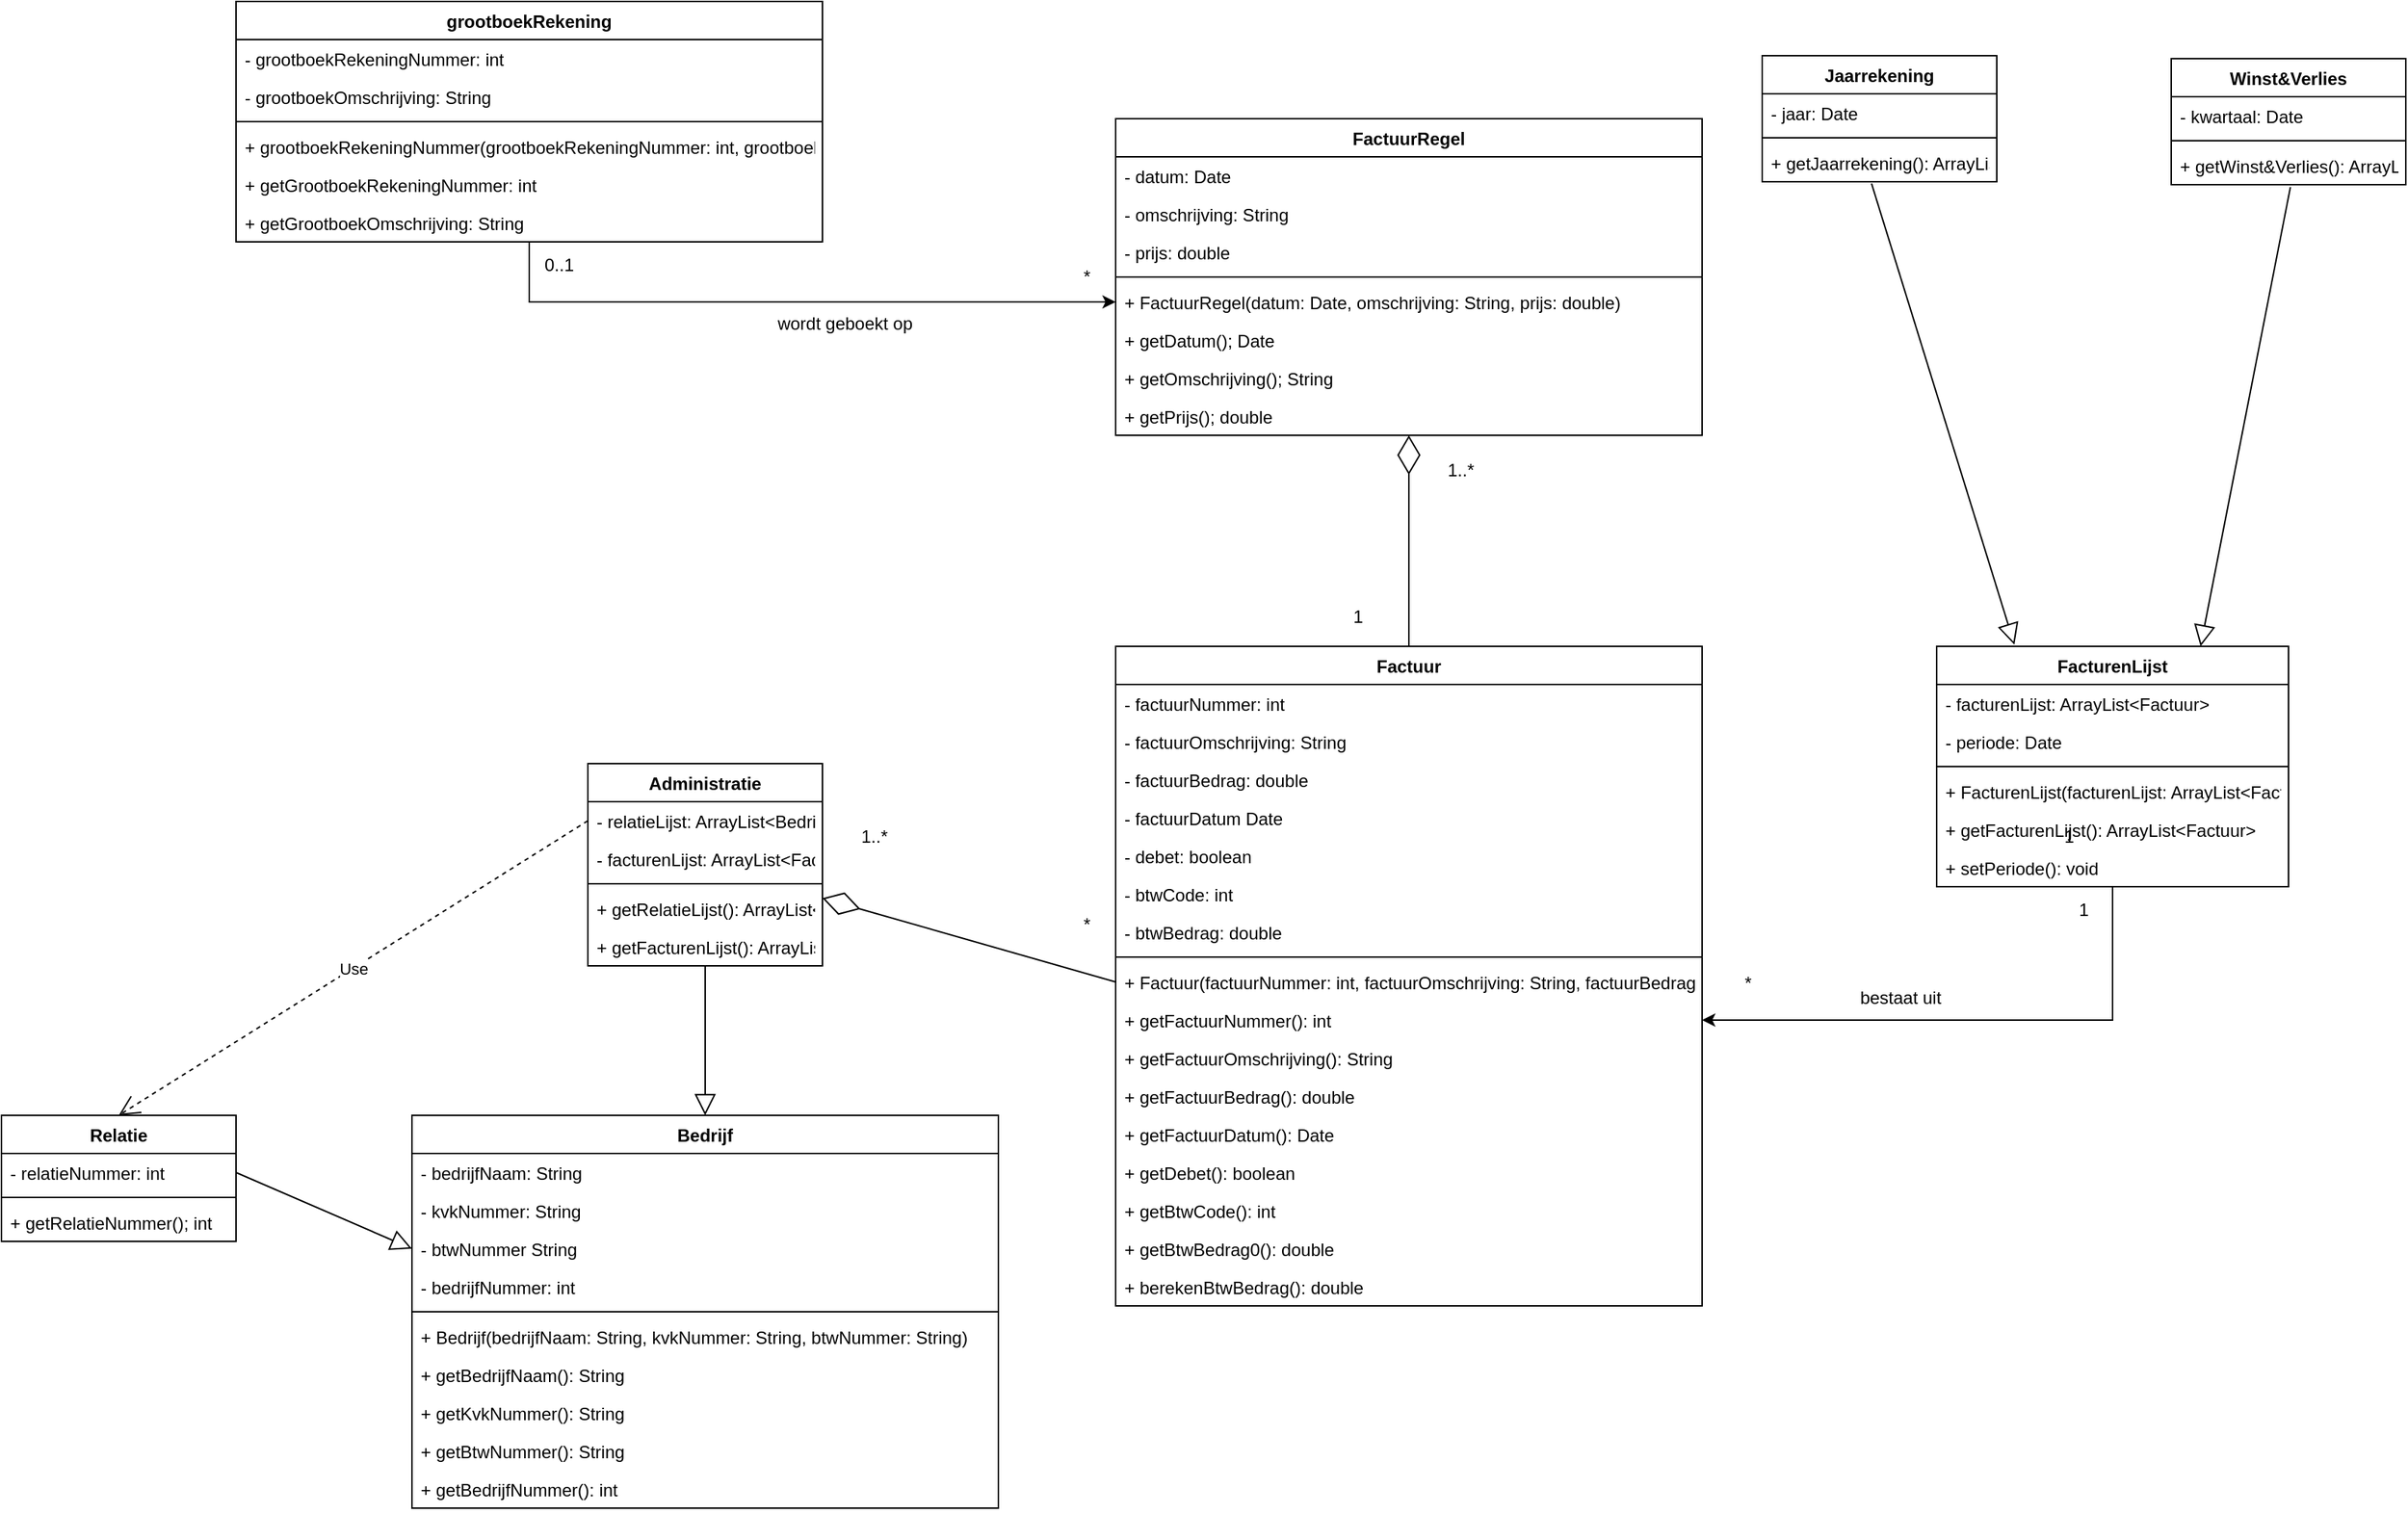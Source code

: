 <mxfile version="17.4.1" type="device"><diagram id="mkzuZ917G1VHubumlOEo" name="Page-1"><mxGraphModel dx="1973" dy="526" grid="1" gridSize="10" guides="1" tooltips="1" connect="1" arrows="1" fold="1" page="1" pageScale="1" pageWidth="827" pageHeight="1169" math="0" shadow="0"><root><mxCell id="0"/><mxCell id="1" parent="0"/><mxCell id="XPGTfrR3MGJaPOTWQMiQ-1" value="Bedrijf" style="swimlane;fontStyle=1;align=center;verticalAlign=top;childLayout=stackLayout;horizontal=1;startSize=26;horizontalStack=0;resizeParent=1;resizeParentMax=0;resizeLast=0;collapsible=1;marginBottom=0;" parent="1" vertex="1"><mxGeometry x="240" y="800" width="400" height="268" as="geometry"/></mxCell><mxCell id="XPGTfrR3MGJaPOTWQMiQ-2" value="- bedrijfNaam: String" style="text;strokeColor=none;fillColor=none;align=left;verticalAlign=top;spacingLeft=4;spacingRight=4;overflow=hidden;rotatable=0;points=[[0,0.5],[1,0.5]];portConstraint=eastwest;" parent="XPGTfrR3MGJaPOTWQMiQ-1" vertex="1"><mxGeometry y="26" width="400" height="26" as="geometry"/></mxCell><mxCell id="XPGTfrR3MGJaPOTWQMiQ-6" value="- kvkNummer: String" style="text;strokeColor=none;fillColor=none;align=left;verticalAlign=top;spacingLeft=4;spacingRight=4;overflow=hidden;rotatable=0;points=[[0,0.5],[1,0.5]];portConstraint=eastwest;" parent="XPGTfrR3MGJaPOTWQMiQ-1" vertex="1"><mxGeometry y="52" width="400" height="26" as="geometry"/></mxCell><mxCell id="XPGTfrR3MGJaPOTWQMiQ-5" value="- btwNummer String" style="text;strokeColor=none;fillColor=none;align=left;verticalAlign=top;spacingLeft=4;spacingRight=4;overflow=hidden;rotatable=0;points=[[0,0.5],[1,0.5]];portConstraint=eastwest;" parent="XPGTfrR3MGJaPOTWQMiQ-1" vertex="1"><mxGeometry y="78" width="400" height="26" as="geometry"/></mxCell><mxCell id="XPGTfrR3MGJaPOTWQMiQ-7" value="- bedrijfNummer: int" style="text;strokeColor=none;fillColor=none;align=left;verticalAlign=top;spacingLeft=4;spacingRight=4;overflow=hidden;rotatable=0;points=[[0,0.5],[1,0.5]];portConstraint=eastwest;fontStyle=0" parent="XPGTfrR3MGJaPOTWQMiQ-1" vertex="1"><mxGeometry y="104" width="400" height="26" as="geometry"/></mxCell><mxCell id="XPGTfrR3MGJaPOTWQMiQ-3" value="" style="line;strokeWidth=1;fillColor=none;align=left;verticalAlign=middle;spacingTop=-1;spacingLeft=3;spacingRight=3;rotatable=0;labelPosition=right;points=[];portConstraint=eastwest;" parent="XPGTfrR3MGJaPOTWQMiQ-1" vertex="1"><mxGeometry y="130" width="400" height="8" as="geometry"/></mxCell><mxCell id="XPGTfrR3MGJaPOTWQMiQ-4" value="+ Bedrijf(bedrijfNaam: String, kvkNummer: String, btwNummer: String)" style="text;strokeColor=none;fillColor=none;align=left;verticalAlign=top;spacingLeft=4;spacingRight=4;overflow=hidden;rotatable=0;points=[[0,0.5],[1,0.5]];portConstraint=eastwest;" parent="XPGTfrR3MGJaPOTWQMiQ-1" vertex="1"><mxGeometry y="138" width="400" height="26" as="geometry"/></mxCell><mxCell id="XPGTfrR3MGJaPOTWQMiQ-8" value="+ getBedrijfNaam(): String " style="text;strokeColor=none;fillColor=none;align=left;verticalAlign=top;spacingLeft=4;spacingRight=4;overflow=hidden;rotatable=0;points=[[0,0.5],[1,0.5]];portConstraint=eastwest;" parent="XPGTfrR3MGJaPOTWQMiQ-1" vertex="1"><mxGeometry y="164" width="400" height="26" as="geometry"/></mxCell><mxCell id="dDGrcOqM9f58FqGELXW6-71" value="+ getKvkNummer(): String" style="text;strokeColor=none;fillColor=none;align=left;verticalAlign=top;spacingLeft=4;spacingRight=4;overflow=hidden;rotatable=0;points=[[0,0.5],[1,0.5]];portConstraint=eastwest;" parent="XPGTfrR3MGJaPOTWQMiQ-1" vertex="1"><mxGeometry y="190" width="400" height="26" as="geometry"/></mxCell><mxCell id="dDGrcOqM9f58FqGELXW6-72" value="+ getBtwNummer(): String" style="text;strokeColor=none;fillColor=none;align=left;verticalAlign=top;spacingLeft=4;spacingRight=4;overflow=hidden;rotatable=0;points=[[0,0.5],[1,0.5]];portConstraint=eastwest;" parent="XPGTfrR3MGJaPOTWQMiQ-1" vertex="1"><mxGeometry y="216" width="400" height="26" as="geometry"/></mxCell><mxCell id="dDGrcOqM9f58FqGELXW6-73" value="+ getBedrijfNummer(): int" style="text;strokeColor=none;fillColor=none;align=left;verticalAlign=top;spacingLeft=4;spacingRight=4;overflow=hidden;rotatable=0;points=[[0,0.5],[1,0.5]];portConstraint=eastwest;" parent="XPGTfrR3MGJaPOTWQMiQ-1" vertex="1"><mxGeometry y="242" width="400" height="26" as="geometry"/></mxCell><mxCell id="XPGTfrR3MGJaPOTWQMiQ-9" value="Factuur" style="swimlane;fontStyle=1;align=center;verticalAlign=top;childLayout=stackLayout;horizontal=1;startSize=26;horizontalStack=0;resizeParent=1;resizeParentMax=0;resizeLast=0;collapsible=1;marginBottom=0;" parent="1" vertex="1"><mxGeometry x="720" y="480" width="400" height="450" as="geometry"/></mxCell><mxCell id="XPGTfrR3MGJaPOTWQMiQ-10" value="- factuurNummer: int" style="text;strokeColor=none;fillColor=none;align=left;verticalAlign=top;spacingLeft=4;spacingRight=4;overflow=hidden;rotatable=0;points=[[0,0.5],[1,0.5]];portConstraint=eastwest;" parent="XPGTfrR3MGJaPOTWQMiQ-9" vertex="1"><mxGeometry y="26" width="400" height="26" as="geometry"/></mxCell><mxCell id="XPGTfrR3MGJaPOTWQMiQ-13" value="- factuurOmschrijving: String" style="text;strokeColor=none;fillColor=none;align=left;verticalAlign=top;spacingLeft=4;spacingRight=4;overflow=hidden;rotatable=0;points=[[0,0.5],[1,0.5]];portConstraint=eastwest;" parent="XPGTfrR3MGJaPOTWQMiQ-9" vertex="1"><mxGeometry y="52" width="400" height="26" as="geometry"/></mxCell><mxCell id="XPGTfrR3MGJaPOTWQMiQ-14" value="- factuurBedrag: double" style="text;strokeColor=none;fillColor=none;align=left;verticalAlign=top;spacingLeft=4;spacingRight=4;overflow=hidden;rotatable=0;points=[[0,0.5],[1,0.5]];portConstraint=eastwest;" parent="XPGTfrR3MGJaPOTWQMiQ-9" vertex="1"><mxGeometry y="78" width="400" height="26" as="geometry"/></mxCell><mxCell id="XPGTfrR3MGJaPOTWQMiQ-15" value="- factuurDatum Date" style="text;strokeColor=none;fillColor=none;align=left;verticalAlign=top;spacingLeft=4;spacingRight=4;overflow=hidden;rotatable=0;points=[[0,0.5],[1,0.5]];portConstraint=eastwest;" parent="XPGTfrR3MGJaPOTWQMiQ-9" vertex="1"><mxGeometry y="104" width="400" height="26" as="geometry"/></mxCell><mxCell id="XPGTfrR3MGJaPOTWQMiQ-16" value="- debet: boolean" style="text;strokeColor=none;fillColor=none;align=left;verticalAlign=top;spacingLeft=4;spacingRight=4;overflow=hidden;rotatable=0;points=[[0,0.5],[1,0.5]];portConstraint=eastwest;" parent="XPGTfrR3MGJaPOTWQMiQ-9" vertex="1"><mxGeometry y="130" width="400" height="26" as="geometry"/></mxCell><mxCell id="XPGTfrR3MGJaPOTWQMiQ-17" value="- btwCode: int" style="text;strokeColor=none;fillColor=none;align=left;verticalAlign=top;spacingLeft=4;spacingRight=4;overflow=hidden;rotatable=0;points=[[0,0.5],[1,0.5]];portConstraint=eastwest;" parent="XPGTfrR3MGJaPOTWQMiQ-9" vertex="1"><mxGeometry y="156" width="400" height="26" as="geometry"/></mxCell><mxCell id="XPGTfrR3MGJaPOTWQMiQ-18" value="- btwBedrag: double" style="text;strokeColor=none;fillColor=none;align=left;verticalAlign=top;spacingLeft=4;spacingRight=4;overflow=hidden;rotatable=0;points=[[0,0.5],[1,0.5]];portConstraint=eastwest;" parent="XPGTfrR3MGJaPOTWQMiQ-9" vertex="1"><mxGeometry y="182" width="400" height="26" as="geometry"/></mxCell><mxCell id="XPGTfrR3MGJaPOTWQMiQ-11" value="" style="line;strokeWidth=1;fillColor=none;align=left;verticalAlign=middle;spacingTop=-1;spacingLeft=3;spacingRight=3;rotatable=0;labelPosition=right;points=[];portConstraint=eastwest;" parent="XPGTfrR3MGJaPOTWQMiQ-9" vertex="1"><mxGeometry y="208" width="400" height="8" as="geometry"/></mxCell><mxCell id="XPGTfrR3MGJaPOTWQMiQ-12" value="+ Factuur(factuurNummer: int, factuurOmschrijving: String, factuurBedrag: double, factuurDatum: Date, debet: boolean, btwCode: int, btwBedrag: int)" style="text;strokeColor=none;fillColor=none;align=left;verticalAlign=top;spacingLeft=4;spacingRight=4;overflow=hidden;rotatable=0;points=[[0,0.5],[1,0.5]];portConstraint=eastwest;" parent="XPGTfrR3MGJaPOTWQMiQ-9" vertex="1"><mxGeometry y="216" width="400" height="26" as="geometry"/></mxCell><mxCell id="dDGrcOqM9f58FqGELXW6-3" value="+ getFactuurNummer(): int" style="text;strokeColor=none;fillColor=none;align=left;verticalAlign=top;spacingLeft=4;spacingRight=4;overflow=hidden;rotatable=0;points=[[0,0.5],[1,0.5]];portConstraint=eastwest;" parent="XPGTfrR3MGJaPOTWQMiQ-9" vertex="1"><mxGeometry y="242" width="400" height="26" as="geometry"/></mxCell><mxCell id="dDGrcOqM9f58FqGELXW6-62" value="+ getFactuurOmschrijving(): String" style="text;strokeColor=none;fillColor=none;align=left;verticalAlign=top;spacingLeft=4;spacingRight=4;overflow=hidden;rotatable=0;points=[[0,0.5],[1,0.5]];portConstraint=eastwest;" parent="XPGTfrR3MGJaPOTWQMiQ-9" vertex="1"><mxGeometry y="268" width="400" height="26" as="geometry"/></mxCell><mxCell id="dDGrcOqM9f58FqGELXW6-63" value="+ getFactuurBedrag(): double" style="text;strokeColor=none;fillColor=none;align=left;verticalAlign=top;spacingLeft=4;spacingRight=4;overflow=hidden;rotatable=0;points=[[0,0.5],[1,0.5]];portConstraint=eastwest;" parent="XPGTfrR3MGJaPOTWQMiQ-9" vertex="1"><mxGeometry y="294" width="400" height="26" as="geometry"/></mxCell><mxCell id="dDGrcOqM9f58FqGELXW6-64" value="+ getFactuurDatum(): Date" style="text;strokeColor=none;fillColor=none;align=left;verticalAlign=top;spacingLeft=4;spacingRight=4;overflow=hidden;rotatable=0;points=[[0,0.5],[1,0.5]];portConstraint=eastwest;" parent="XPGTfrR3MGJaPOTWQMiQ-9" vertex="1"><mxGeometry y="320" width="400" height="26" as="geometry"/></mxCell><mxCell id="dDGrcOqM9f58FqGELXW6-65" value="+ getDebet(): boolean" style="text;strokeColor=none;fillColor=none;align=left;verticalAlign=top;spacingLeft=4;spacingRight=4;overflow=hidden;rotatable=0;points=[[0,0.5],[1,0.5]];portConstraint=eastwest;" parent="XPGTfrR3MGJaPOTWQMiQ-9" vertex="1"><mxGeometry y="346" width="400" height="26" as="geometry"/></mxCell><mxCell id="dDGrcOqM9f58FqGELXW6-66" value="+ getBtwCode(): int" style="text;strokeColor=none;fillColor=none;align=left;verticalAlign=top;spacingLeft=4;spacingRight=4;overflow=hidden;rotatable=0;points=[[0,0.5],[1,0.5]];portConstraint=eastwest;" parent="XPGTfrR3MGJaPOTWQMiQ-9" vertex="1"><mxGeometry y="372" width="400" height="26" as="geometry"/></mxCell><mxCell id="dDGrcOqM9f58FqGELXW6-67" value="+ getBtwBedrag0(): double" style="text;strokeColor=none;fillColor=none;align=left;verticalAlign=top;spacingLeft=4;spacingRight=4;overflow=hidden;rotatable=0;points=[[0,0.5],[1,0.5]];portConstraint=eastwest;" parent="XPGTfrR3MGJaPOTWQMiQ-9" vertex="1"><mxGeometry y="398" width="400" height="26" as="geometry"/></mxCell><mxCell id="dDGrcOqM9f58FqGELXW6-4" value="+ berekenBtwBedrag(): double" style="text;strokeColor=none;fillColor=none;align=left;verticalAlign=top;spacingLeft=4;spacingRight=4;overflow=hidden;rotatable=0;points=[[0,0.5],[1,0.5]];portConstraint=eastwest;" parent="XPGTfrR3MGJaPOTWQMiQ-9" vertex="1"><mxGeometry y="424" width="400" height="26" as="geometry"/></mxCell><mxCell id="XPGTfrR3MGJaPOTWQMiQ-23" value="FactuurRegel" style="swimlane;fontStyle=1;align=center;verticalAlign=top;childLayout=stackLayout;horizontal=1;startSize=26;horizontalStack=0;resizeParent=1;resizeParentMax=0;resizeLast=0;collapsible=1;marginBottom=0;" parent="1" vertex="1"><mxGeometry x="720" y="120" width="400" height="216" as="geometry"/></mxCell><mxCell id="XPGTfrR3MGJaPOTWQMiQ-24" value="- datum: Date" style="text;strokeColor=none;fillColor=none;align=left;verticalAlign=top;spacingLeft=4;spacingRight=4;overflow=hidden;rotatable=0;points=[[0,0.5],[1,0.5]];portConstraint=eastwest;" parent="XPGTfrR3MGJaPOTWQMiQ-23" vertex="1"><mxGeometry y="26" width="400" height="26" as="geometry"/></mxCell><mxCell id="XPGTfrR3MGJaPOTWQMiQ-28" value="- omschrijving: String" style="text;strokeColor=none;fillColor=none;align=left;verticalAlign=top;spacingLeft=4;spacingRight=4;overflow=hidden;rotatable=0;points=[[0,0.5],[1,0.5]];portConstraint=eastwest;" parent="XPGTfrR3MGJaPOTWQMiQ-23" vertex="1"><mxGeometry y="52" width="400" height="26" as="geometry"/></mxCell><mxCell id="XPGTfrR3MGJaPOTWQMiQ-29" value="- prijs: double" style="text;strokeColor=none;fillColor=none;align=left;verticalAlign=top;spacingLeft=4;spacingRight=4;overflow=hidden;rotatable=0;points=[[0,0.5],[1,0.5]];portConstraint=eastwest;" parent="XPGTfrR3MGJaPOTWQMiQ-23" vertex="1"><mxGeometry y="78" width="400" height="26" as="geometry"/></mxCell><mxCell id="XPGTfrR3MGJaPOTWQMiQ-25" value="" style="line;strokeWidth=1;fillColor=none;align=left;verticalAlign=middle;spacingTop=-1;spacingLeft=3;spacingRight=3;rotatable=0;labelPosition=right;points=[];portConstraint=eastwest;" parent="XPGTfrR3MGJaPOTWQMiQ-23" vertex="1"><mxGeometry y="104" width="400" height="8" as="geometry"/></mxCell><mxCell id="XPGTfrR3MGJaPOTWQMiQ-26" value="+ FactuurRegel(datum: Date, omschrijving: String, prijs: double)" style="text;strokeColor=none;fillColor=none;align=left;verticalAlign=top;spacingLeft=4;spacingRight=4;overflow=hidden;rotatable=0;points=[[0,0.5],[1,0.5]];portConstraint=eastwest;" parent="XPGTfrR3MGJaPOTWQMiQ-23" vertex="1"><mxGeometry y="112" width="400" height="26" as="geometry"/></mxCell><mxCell id="dDGrcOqM9f58FqGELXW6-68" value="+ getDatum(); Date" style="text;strokeColor=none;fillColor=none;align=left;verticalAlign=top;spacingLeft=4;spacingRight=4;overflow=hidden;rotatable=0;points=[[0,0.5],[1,0.5]];portConstraint=eastwest;" parent="XPGTfrR3MGJaPOTWQMiQ-23" vertex="1"><mxGeometry y="138" width="400" height="26" as="geometry"/></mxCell><mxCell id="dDGrcOqM9f58FqGELXW6-69" value="+ getOmschrijving(); String" style="text;strokeColor=none;fillColor=none;align=left;verticalAlign=top;spacingLeft=4;spacingRight=4;overflow=hidden;rotatable=0;points=[[0,0.5],[1,0.5]];portConstraint=eastwest;" parent="XPGTfrR3MGJaPOTWQMiQ-23" vertex="1"><mxGeometry y="164" width="400" height="26" as="geometry"/></mxCell><mxCell id="dDGrcOqM9f58FqGELXW6-70" value="+ getPrijs(); double" style="text;strokeColor=none;fillColor=none;align=left;verticalAlign=top;spacingLeft=4;spacingRight=4;overflow=hidden;rotatable=0;points=[[0,0.5],[1,0.5]];portConstraint=eastwest;" parent="XPGTfrR3MGJaPOTWQMiQ-23" vertex="1"><mxGeometry y="190" width="400" height="26" as="geometry"/></mxCell><mxCell id="XPGTfrR3MGJaPOTWQMiQ-34" value="Relatie" style="swimlane;fontStyle=1;align=center;verticalAlign=top;childLayout=stackLayout;horizontal=1;startSize=26;horizontalStack=0;resizeParent=1;resizeParentMax=0;resizeLast=0;collapsible=1;marginBottom=0;" parent="1" vertex="1"><mxGeometry x="-40" y="800" width="160" height="86" as="geometry"/></mxCell><mxCell id="XPGTfrR3MGJaPOTWQMiQ-35" value="- relatieNummer: int" style="text;strokeColor=none;fillColor=none;align=left;verticalAlign=top;spacingLeft=4;spacingRight=4;overflow=hidden;rotatable=0;points=[[0,0.5],[1,0.5]];portConstraint=eastwest;" parent="XPGTfrR3MGJaPOTWQMiQ-34" vertex="1"><mxGeometry y="26" width="160" height="26" as="geometry"/></mxCell><mxCell id="XPGTfrR3MGJaPOTWQMiQ-36" value="" style="line;strokeWidth=1;fillColor=none;align=left;verticalAlign=middle;spacingTop=-1;spacingLeft=3;spacingRight=3;rotatable=0;labelPosition=right;points=[];portConstraint=eastwest;" parent="XPGTfrR3MGJaPOTWQMiQ-34" vertex="1"><mxGeometry y="52" width="160" height="8" as="geometry"/></mxCell><mxCell id="XPGTfrR3MGJaPOTWQMiQ-37" value="+ getRelatieNummer(); int" style="text;strokeColor=none;fillColor=none;align=left;verticalAlign=top;spacingLeft=4;spacingRight=4;overflow=hidden;rotatable=0;points=[[0,0.5],[1,0.5]];portConstraint=eastwest;" parent="XPGTfrR3MGJaPOTWQMiQ-34" vertex="1"><mxGeometry y="60" width="160" height="26" as="geometry"/></mxCell><mxCell id="XPGTfrR3MGJaPOTWQMiQ-38" value="Administratie" style="swimlane;fontStyle=1;align=center;verticalAlign=top;childLayout=stackLayout;horizontal=1;startSize=26;horizontalStack=0;resizeParent=1;resizeParentMax=0;resizeLast=0;collapsible=1;marginBottom=0;" parent="1" vertex="1"><mxGeometry x="360" y="560" width="160" height="138" as="geometry"/></mxCell><mxCell id="XPGTfrR3MGJaPOTWQMiQ-39" value="- relatieLijst: ArrayList&lt;Bedrijf&gt;" style="text;strokeColor=none;fillColor=none;align=left;verticalAlign=top;spacingLeft=4;spacingRight=4;overflow=hidden;rotatable=0;points=[[0,0.5],[1,0.5]];portConstraint=eastwest;" parent="XPGTfrR3MGJaPOTWQMiQ-38" vertex="1"><mxGeometry y="26" width="160" height="26" as="geometry"/></mxCell><mxCell id="pHk05v22YNtbFcCUA52w-1" value="- facturenLijst: ArrayList&lt;Facturen&gt;" style="text;strokeColor=none;fillColor=none;align=left;verticalAlign=top;spacingLeft=4;spacingRight=4;overflow=hidden;rotatable=0;points=[[0,0.5],[1,0.5]];portConstraint=eastwest;" vertex="1" parent="XPGTfrR3MGJaPOTWQMiQ-38"><mxGeometry y="52" width="160" height="26" as="geometry"/></mxCell><mxCell id="XPGTfrR3MGJaPOTWQMiQ-40" value="" style="line;strokeWidth=1;fillColor=none;align=left;verticalAlign=middle;spacingTop=-1;spacingLeft=3;spacingRight=3;rotatable=0;labelPosition=right;points=[];portConstraint=eastwest;" parent="XPGTfrR3MGJaPOTWQMiQ-38" vertex="1"><mxGeometry y="78" width="160" height="8" as="geometry"/></mxCell><mxCell id="XPGTfrR3MGJaPOTWQMiQ-41" value="+ getRelatieLijst(): ArrayList&lt;Bedrijf&gt;" style="text;strokeColor=none;fillColor=none;align=left;verticalAlign=top;spacingLeft=4;spacingRight=4;overflow=hidden;rotatable=0;points=[[0,0.5],[1,0.5]];portConstraint=eastwest;" parent="XPGTfrR3MGJaPOTWQMiQ-38" vertex="1"><mxGeometry y="86" width="160" height="26" as="geometry"/></mxCell><mxCell id="pHk05v22YNtbFcCUA52w-3" value="+ getFacturenLijst(): ArrayList&lt;Factuur&gt;" style="text;strokeColor=none;fillColor=none;align=left;verticalAlign=top;spacingLeft=4;spacingRight=4;overflow=hidden;rotatable=0;points=[[0,0.5],[1,0.5]];portConstraint=eastwest;" vertex="1" parent="XPGTfrR3MGJaPOTWQMiQ-38"><mxGeometry y="112" width="160" height="26" as="geometry"/></mxCell><mxCell id="XPGTfrR3MGJaPOTWQMiQ-43" value="" style="endArrow=block;endFill=0;endSize=12;html=1;rounded=0;exitX=1;exitY=0.5;exitDx=0;exitDy=0;entryX=0;entryY=0.5;entryDx=0;entryDy=0;" parent="1" source="XPGTfrR3MGJaPOTWQMiQ-35" target="XPGTfrR3MGJaPOTWQMiQ-5" edge="1"><mxGeometry width="160" relative="1" as="geometry"><mxPoint x="130" y="960" as="sourcePoint"/><mxPoint x="190" y="820" as="targetPoint"/></mxGeometry></mxCell><mxCell id="XPGTfrR3MGJaPOTWQMiQ-44" value="" style="endArrow=block;endFill=0;endSize=12;html=1;rounded=0;entryX=0.5;entryY=0;entryDx=0;entryDy=0;" parent="1" source="pHk05v22YNtbFcCUA52w-3" target="XPGTfrR3MGJaPOTWQMiQ-1" edge="1"><mxGeometry width="160" relative="1" as="geometry"><mxPoint x="440" y="700" as="sourcePoint"/><mxPoint x="520" y="700" as="targetPoint"/></mxGeometry></mxCell><mxCell id="XPGTfrR3MGJaPOTWQMiQ-54" value="" style="endArrow=diamondThin;endFill=0;endSize=24;html=1;rounded=0;exitX=0;exitY=0.5;exitDx=0;exitDy=0;" parent="1" source="XPGTfrR3MGJaPOTWQMiQ-12" target="XPGTfrR3MGJaPOTWQMiQ-38" edge="1"><mxGeometry width="160" relative="1" as="geometry"><mxPoint x="550" y="630" as="sourcePoint"/><mxPoint x="710" y="630" as="targetPoint"/></mxGeometry></mxCell><mxCell id="dDGrcOqM9f58FqGELXW6-13" value="*" style="text;html=1;align=center;verticalAlign=middle;resizable=0;points=[];autosize=1;strokeColor=none;fillColor=none;" parent="1" vertex="1"><mxGeometry x="690" y="660" width="20" height="20" as="geometry"/></mxCell><mxCell id="dDGrcOqM9f58FqGELXW6-14" value="1..*" style="text;html=1;align=center;verticalAlign=middle;resizable=0;points=[];autosize=1;strokeColor=none;fillColor=none;" parent="1" vertex="1"><mxGeometry x="540" y="600" width="30" height="20" as="geometry"/></mxCell><mxCell id="dDGrcOqM9f58FqGELXW6-15" value="1..*" style="text;html=1;align=center;verticalAlign=middle;resizable=0;points=[];autosize=1;strokeColor=none;fillColor=none;" parent="1" vertex="1"><mxGeometry x="940" y="350" width="30" height="20" as="geometry"/></mxCell><mxCell id="dDGrcOqM9f58FqGELXW6-16" value="1" style="text;html=1;align=center;verticalAlign=middle;resizable=0;points=[];autosize=1;strokeColor=none;fillColor=none;" parent="1" vertex="1"><mxGeometry x="875" y="450" width="20" height="20" as="geometry"/></mxCell><mxCell id="dDGrcOqM9f58FqGELXW6-74" style="edgeStyle=orthogonalEdgeStyle;rounded=0;orthogonalLoop=1;jettySize=auto;html=1;entryX=0;entryY=0.5;entryDx=0;entryDy=0;" parent="1" source="dDGrcOqM9f58FqGELXW6-17" target="XPGTfrR3MGJaPOTWQMiQ-26" edge="1"><mxGeometry relative="1" as="geometry"/></mxCell><mxCell id="dDGrcOqM9f58FqGELXW6-17" value="grootboekRekening" style="swimlane;fontStyle=1;align=center;verticalAlign=top;childLayout=stackLayout;horizontal=1;startSize=26;horizontalStack=0;resizeParent=1;resizeParentMax=0;resizeLast=0;collapsible=1;marginBottom=0;" parent="1" vertex="1"><mxGeometry x="120" y="40" width="400" height="164" as="geometry"/></mxCell><mxCell id="dDGrcOqM9f58FqGELXW6-18" value="- grootboekRekeningNummer: int" style="text;strokeColor=none;fillColor=none;align=left;verticalAlign=top;spacingLeft=4;spacingRight=4;overflow=hidden;rotatable=0;points=[[0,0.5],[1,0.5]];portConstraint=eastwest;" parent="dDGrcOqM9f58FqGELXW6-17" vertex="1"><mxGeometry y="26" width="400" height="26" as="geometry"/></mxCell><mxCell id="dDGrcOqM9f58FqGELXW6-19" value="- grootboekOmschrijving: String" style="text;strokeColor=none;fillColor=none;align=left;verticalAlign=top;spacingLeft=4;spacingRight=4;overflow=hidden;rotatable=0;points=[[0,0.5],[1,0.5]];portConstraint=eastwest;" parent="dDGrcOqM9f58FqGELXW6-17" vertex="1"><mxGeometry y="52" width="400" height="26" as="geometry"/></mxCell><mxCell id="dDGrcOqM9f58FqGELXW6-21" value="" style="line;strokeWidth=1;fillColor=none;align=left;verticalAlign=middle;spacingTop=-1;spacingLeft=3;spacingRight=3;rotatable=0;labelPosition=right;points=[];portConstraint=eastwest;" parent="dDGrcOqM9f58FqGELXW6-17" vertex="1"><mxGeometry y="78" width="400" height="8" as="geometry"/></mxCell><mxCell id="dDGrcOqM9f58FqGELXW6-22" value="+ grootboekRekeningNummer(grootboekRekeningNummer: int, grootboekOmschrijving: String)" style="text;strokeColor=none;fillColor=none;align=left;verticalAlign=top;spacingLeft=4;spacingRight=4;overflow=hidden;rotatable=0;points=[[0,0.5],[1,0.5]];portConstraint=eastwest;" parent="dDGrcOqM9f58FqGELXW6-17" vertex="1"><mxGeometry y="86" width="400" height="26" as="geometry"/></mxCell><mxCell id="dDGrcOqM9f58FqGELXW6-23" value="+ getGrootboekRekeningNummer: int" style="text;strokeColor=none;fillColor=none;align=left;verticalAlign=top;spacingLeft=4;spacingRight=4;overflow=hidden;rotatable=0;points=[[0,0.5],[1,0.5]];portConstraint=eastwest;" parent="dDGrcOqM9f58FqGELXW6-17" vertex="1"><mxGeometry y="112" width="400" height="26" as="geometry"/></mxCell><mxCell id="dDGrcOqM9f58FqGELXW6-24" value="+ getGrootboekOmschrijving: String" style="text;strokeColor=none;fillColor=none;align=left;verticalAlign=top;spacingLeft=4;spacingRight=4;overflow=hidden;rotatable=0;points=[[0,0.5],[1,0.5]];portConstraint=eastwest;" parent="dDGrcOqM9f58FqGELXW6-17" vertex="1"><mxGeometry y="138" width="400" height="26" as="geometry"/></mxCell><mxCell id="dDGrcOqM9f58FqGELXW6-32" value="0..1" style="text;html=1;align=center;verticalAlign=middle;resizable=0;points=[];autosize=1;strokeColor=none;fillColor=none;" parent="1" vertex="1"><mxGeometry x="320" y="210" width="40" height="20" as="geometry"/></mxCell><mxCell id="mrXqQ2I3DOuXZBKAU5xh-1" style="edgeStyle=orthogonalEdgeStyle;rounded=0;orthogonalLoop=1;jettySize=auto;html=1;entryX=1;entryY=0.5;entryDx=0;entryDy=0;" parent="1" source="dDGrcOqM9f58FqGELXW6-34" target="dDGrcOqM9f58FqGELXW6-3" edge="1"><mxGeometry relative="1" as="geometry"/></mxCell><mxCell id="dDGrcOqM9f58FqGELXW6-34" value="FacturenLijst" style="swimlane;fontStyle=1;align=center;verticalAlign=top;childLayout=stackLayout;horizontal=1;startSize=26;horizontalStack=0;resizeParent=1;resizeParentMax=0;resizeLast=0;collapsible=1;marginBottom=0;" parent="1" vertex="1"><mxGeometry x="1280" y="480" width="240" height="164" as="geometry"/></mxCell><mxCell id="dDGrcOqM9f58FqGELXW6-35" value="- facturenLijst: ArrayList&lt;Factuur&gt;" style="text;strokeColor=none;fillColor=none;align=left;verticalAlign=top;spacingLeft=4;spacingRight=4;overflow=hidden;rotatable=0;points=[[0,0.5],[1,0.5]];portConstraint=eastwest;" parent="dDGrcOqM9f58FqGELXW6-34" vertex="1"><mxGeometry y="26" width="240" height="26" as="geometry"/></mxCell><mxCell id="plh9jjgX8CXMMRpGmbmB-4" value="- periode: Date" style="text;strokeColor=none;fillColor=none;align=left;verticalAlign=top;spacingLeft=4;spacingRight=4;overflow=hidden;rotatable=0;points=[[0,0.5],[1,0.5]];portConstraint=eastwest;" parent="dDGrcOqM9f58FqGELXW6-34" vertex="1"><mxGeometry y="52" width="240" height="26" as="geometry"/></mxCell><mxCell id="dDGrcOqM9f58FqGELXW6-36" value="" style="line;strokeWidth=1;fillColor=none;align=left;verticalAlign=middle;spacingTop=-1;spacingLeft=3;spacingRight=3;rotatable=0;labelPosition=right;points=[];portConstraint=eastwest;" parent="dDGrcOqM9f58FqGELXW6-34" vertex="1"><mxGeometry y="78" width="240" height="8" as="geometry"/></mxCell><mxCell id="dDGrcOqM9f58FqGELXW6-59" value="+ FacturenLijst(facturenLijst: ArrayList&lt;Factuur&gt;)" style="text;strokeColor=none;fillColor=none;align=left;verticalAlign=top;spacingLeft=4;spacingRight=4;overflow=hidden;rotatable=0;points=[[0,0.5],[1,0.5]];portConstraint=eastwest;" parent="dDGrcOqM9f58FqGELXW6-34" vertex="1"><mxGeometry y="86" width="240" height="26" as="geometry"/></mxCell><mxCell id="dDGrcOqM9f58FqGELXW6-37" value="+ getFacturenLijst(): ArrayList&lt;Factuur&gt;" style="text;strokeColor=none;fillColor=none;align=left;verticalAlign=top;spacingLeft=4;spacingRight=4;overflow=hidden;rotatable=0;points=[[0,0.5],[1,0.5]];portConstraint=eastwest;" parent="dDGrcOqM9f58FqGELXW6-34" vertex="1"><mxGeometry y="112" width="240" height="26" as="geometry"/></mxCell><mxCell id="plh9jjgX8CXMMRpGmbmB-5" value="+ setPeriode(): void" style="text;strokeColor=none;fillColor=none;align=left;verticalAlign=top;spacingLeft=4;spacingRight=4;overflow=hidden;rotatable=0;points=[[0,0.5],[1,0.5]];portConstraint=eastwest;" parent="dDGrcOqM9f58FqGELXW6-34" vertex="1"><mxGeometry y="138" width="240" height="26" as="geometry"/></mxCell><mxCell id="dDGrcOqM9f58FqGELXW6-39" value="*" style="text;html=1;align=center;verticalAlign=middle;resizable=0;points=[];autosize=1;strokeColor=none;fillColor=none;" parent="1" vertex="1"><mxGeometry x="1141" y="700" width="20" height="20" as="geometry"/></mxCell><mxCell id="dDGrcOqM9f58FqGELXW6-42" value="Jaarrekening" style="swimlane;fontStyle=1;align=center;verticalAlign=top;childLayout=stackLayout;horizontal=1;startSize=26;horizontalStack=0;resizeParent=1;resizeParentMax=0;resizeLast=0;collapsible=1;marginBottom=0;" parent="1" vertex="1"><mxGeometry x="1161" y="77" width="160" height="86" as="geometry"/></mxCell><mxCell id="dDGrcOqM9f58FqGELXW6-43" value="- jaar: Date" style="text;strokeColor=none;fillColor=none;align=left;verticalAlign=top;spacingLeft=4;spacingRight=4;overflow=hidden;rotatable=0;points=[[0,0.5],[1,0.5]];portConstraint=eastwest;" parent="dDGrcOqM9f58FqGELXW6-42" vertex="1"><mxGeometry y="26" width="160" height="26" as="geometry"/></mxCell><mxCell id="dDGrcOqM9f58FqGELXW6-44" value="" style="line;strokeWidth=1;fillColor=none;align=left;verticalAlign=middle;spacingTop=-1;spacingLeft=3;spacingRight=3;rotatable=0;labelPosition=right;points=[];portConstraint=eastwest;" parent="dDGrcOqM9f58FqGELXW6-42" vertex="1"><mxGeometry y="52" width="160" height="8" as="geometry"/></mxCell><mxCell id="dDGrcOqM9f58FqGELXW6-45" value="+ getJaarrekening(): ArrayList&lt;FacturenLijst&gt;" style="text;strokeColor=none;fillColor=none;align=left;verticalAlign=top;spacingLeft=4;spacingRight=4;overflow=hidden;rotatable=0;points=[[0,0.5],[1,0.5]];portConstraint=eastwest;" parent="dDGrcOqM9f58FqGELXW6-42" vertex="1"><mxGeometry y="60" width="160" height="26" as="geometry"/></mxCell><mxCell id="dDGrcOqM9f58FqGELXW6-46" value="Winst&amp;Verlies" style="swimlane;fontStyle=1;align=center;verticalAlign=top;childLayout=stackLayout;horizontal=1;startSize=26;horizontalStack=0;resizeParent=1;resizeParentMax=0;resizeLast=0;collapsible=1;marginBottom=0;" parent="1" vertex="1"><mxGeometry x="1440" y="79" width="160" height="86" as="geometry"/></mxCell><mxCell id="dDGrcOqM9f58FqGELXW6-47" value="- kwartaal: Date" style="text;strokeColor=none;fillColor=none;align=left;verticalAlign=top;spacingLeft=4;spacingRight=4;overflow=hidden;rotatable=0;points=[[0,0.5],[1,0.5]];portConstraint=eastwest;" parent="dDGrcOqM9f58FqGELXW6-46" vertex="1"><mxGeometry y="26" width="160" height="26" as="geometry"/></mxCell><mxCell id="dDGrcOqM9f58FqGELXW6-48" value="" style="line;strokeWidth=1;fillColor=none;align=left;verticalAlign=middle;spacingTop=-1;spacingLeft=3;spacingRight=3;rotatable=0;labelPosition=right;points=[];portConstraint=eastwest;" parent="dDGrcOqM9f58FqGELXW6-46" vertex="1"><mxGeometry y="52" width="160" height="8" as="geometry"/></mxCell><mxCell id="dDGrcOqM9f58FqGELXW6-49" value="+ getWinst&amp;Verlies(): ArrayList&lt;FacturenLijst&gt;" style="text;strokeColor=none;fillColor=none;align=left;verticalAlign=top;spacingLeft=4;spacingRight=4;overflow=hidden;rotatable=0;points=[[0,0.5],[1,0.5]];portConstraint=eastwest;" parent="dDGrcOqM9f58FqGELXW6-46" vertex="1"><mxGeometry y="60" width="160" height="26" as="geometry"/></mxCell><mxCell id="dDGrcOqM9f58FqGELXW6-50" value="" style="endArrow=block;endFill=0;endSize=12;html=1;rounded=0;exitX=0.466;exitY=1.045;exitDx=0;exitDy=0;exitPerimeter=0;entryX=0.221;entryY=-0.007;entryDx=0;entryDy=0;entryPerimeter=0;" parent="1" source="dDGrcOqM9f58FqGELXW6-45" target="dDGrcOqM9f58FqGELXW6-34" edge="1"><mxGeometry width="160" relative="1" as="geometry"><mxPoint x="1234.6" y="188.324" as="sourcePoint"/><mxPoint x="1390" y="170" as="targetPoint"/></mxGeometry></mxCell><mxCell id="dDGrcOqM9f58FqGELXW6-51" value="" style="endArrow=block;endFill=0;endSize=12;html=1;rounded=0;exitX=0.508;exitY=1.064;exitDx=0;exitDy=0;exitPerimeter=0;entryX=0.75;entryY=0;entryDx=0;entryDy=0;" parent="1" source="dDGrcOqM9f58FqGELXW6-49" target="dDGrcOqM9f58FqGELXW6-34" edge="1"><mxGeometry width="160" relative="1" as="geometry"><mxPoint x="1516.32" y="190.012" as="sourcePoint"/><mxPoint x="1700" y="200" as="targetPoint"/></mxGeometry></mxCell><mxCell id="dDGrcOqM9f58FqGELXW6-52" value="wordt geboekt op" style="text;html=1;align=center;verticalAlign=middle;resizable=0;points=[];autosize=1;strokeColor=none;fillColor=none;" parent="1" vertex="1"><mxGeometry x="480" y="250" width="110" height="20" as="geometry"/></mxCell><mxCell id="dDGrcOqM9f58FqGELXW6-53" value="bestaat uit" style="text;html=1;align=center;verticalAlign=middle;resizable=0;points=[];autosize=1;strokeColor=none;fillColor=none;" parent="1" vertex="1"><mxGeometry x="1220" y="710" width="70" height="20" as="geometry"/></mxCell><mxCell id="dDGrcOqM9f58FqGELXW6-58" value="1" style="text;html=1;align=center;verticalAlign=middle;resizable=0;points=[];autosize=1;strokeColor=none;fillColor=none;" parent="1" vertex="1"><mxGeometry x="1360" y="600" width="20" height="20" as="geometry"/></mxCell><mxCell id="dDGrcOqM9f58FqGELXW6-60" value="*" style="text;html=1;align=center;verticalAlign=middle;resizable=0;points=[];autosize=1;strokeColor=none;fillColor=none;" parent="1" vertex="1"><mxGeometry x="690" y="218" width="20" height="20" as="geometry"/></mxCell><mxCell id="mrXqQ2I3DOuXZBKAU5xh-2" value="Use" style="endArrow=open;endSize=12;dashed=1;html=1;rounded=0;exitX=0;exitY=0.5;exitDx=0;exitDy=0;entryX=0.5;entryY=0;entryDx=0;entryDy=0;" parent="1" source="XPGTfrR3MGJaPOTWQMiQ-39" target="XPGTfrR3MGJaPOTWQMiQ-34" edge="1"><mxGeometry width="160" relative="1" as="geometry"><mxPoint x="80" y="760" as="sourcePoint"/><mxPoint x="240" y="760" as="targetPoint"/></mxGeometry></mxCell><mxCell id="pHk05v22YNtbFcCUA52w-2" value="" style="endArrow=diamondThin;endFill=0;endSize=24;html=1;rounded=0;exitX=0.5;exitY=0;exitDx=0;exitDy=0;" edge="1" parent="1" source="XPGTfrR3MGJaPOTWQMiQ-9" target="dDGrcOqM9f58FqGELXW6-70"><mxGeometry width="160" relative="1" as="geometry"><mxPoint x="920" y="340" as="sourcePoint"/><mxPoint x="1060" y="420" as="targetPoint"/></mxGeometry></mxCell><mxCell id="pHk05v22YNtbFcCUA52w-4" value="1" style="text;html=1;align=center;verticalAlign=middle;resizable=0;points=[];autosize=1;strokeColor=none;fillColor=none;" vertex="1" parent="1"><mxGeometry x="1370" y="650" width="20" height="20" as="geometry"/></mxCell></root></mxGraphModel></diagram></mxfile>